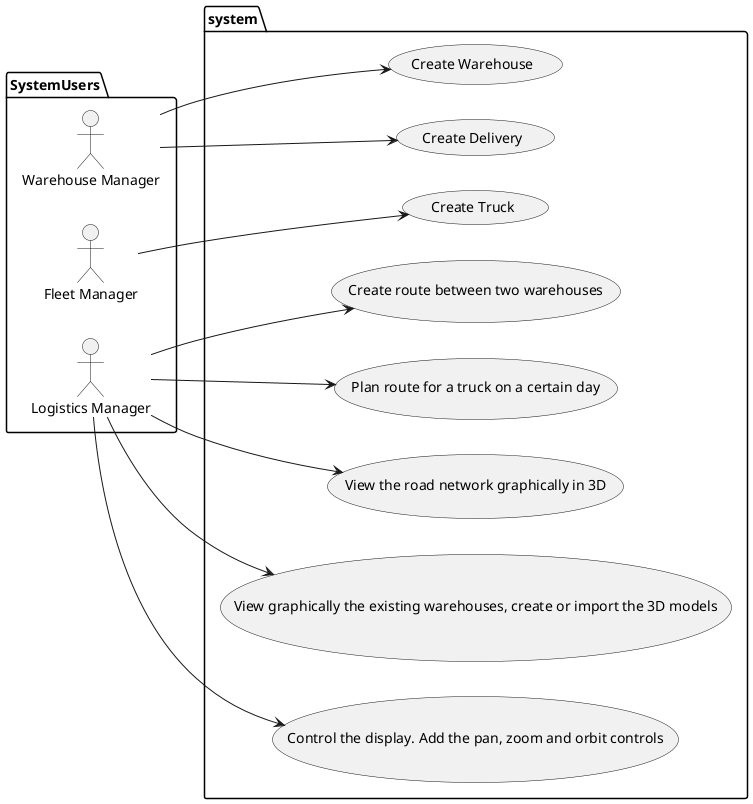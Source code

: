 @startuml diagram
left to right direction

package SystemUsers {
    actor "Warehouse Manager" as WM
    actor "Fleet Manager" as FM
    actor "Logistics Manager" as LM
}

package system {
  usecase "Create Warehouse" as UC1C
  usecase "Create Delivery" as UC2C
  usecase "Create Truck" as UC3C
  usecase "Create route between two warehouses" as UC3L
  usecase "Plan route for a truck on a certain day" as UC3E
  usecase "View the road network graphically in 3D" as UC4C
  usecase "View graphically the existing warehouses, create or import the 3D models" as UC4L
  usecase "Control the display. Add the pan, zoom and orbit controls" as UC4E

}

WM --> UC1C
WM --> UC2C

FM --> UC3C
LM --> UC3L
LM --> UC3E
LM --> UC4C
LM --> UC4L
LM --> UC4E
@enduml


